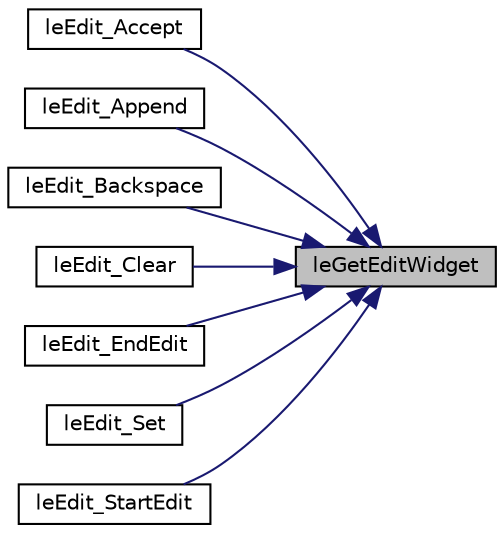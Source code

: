 digraph "leGetEditWidget"
{
 // LATEX_PDF_SIZE
  edge [fontname="Helvetica",fontsize="10",labelfontname="Helvetica",labelfontsize="10"];
  node [fontname="Helvetica",fontsize="10",shape=record];
  rankdir="RL";
  Node1 [label="leGetEditWidget",height=0.2,width=0.4,color="black", fillcolor="grey75", style="filled", fontcolor="black",tooltip="Get edit widget."];
  Node1 -> Node2 [dir="back",color="midnightblue",fontsize="10",style="solid",fontname="Helvetica"];
  Node2 [label="leEdit_Accept",height=0.2,width=0.4,color="black", fillcolor="white", style="filled",URL="$legato__state_8h.html#a449e611179bad13cbf6c360e90447ffb",tooltip="Send accept command."];
  Node1 -> Node3 [dir="back",color="midnightblue",fontsize="10",style="solid",fontname="Helvetica"];
  Node3 [label="leEdit_Append",height=0.2,width=0.4,color="black", fillcolor="white", style="filled",URL="$legato__state_8h.html#a03c09759336c483ba05855a26f71a72b",tooltip="Send start edit command."];
  Node1 -> Node4 [dir="back",color="midnightblue",fontsize="10",style="solid",fontname="Helvetica"];
  Node4 [label="leEdit_Backspace",height=0.2,width=0.4,color="black", fillcolor="white", style="filled",URL="$legato__state_8h.html#a3e0999f6cbe3ad1862b84387dd507846",tooltip="Send backspace command."];
  Node1 -> Node5 [dir="back",color="midnightblue",fontsize="10",style="solid",fontname="Helvetica"];
  Node5 [label="leEdit_Clear",height=0.2,width=0.4,color="black", fillcolor="white", style="filled",URL="$legato__state_8h.html#a5704aed2747ea55bb859d6f37ae505d7",tooltip="Send clear command."];
  Node1 -> Node6 [dir="back",color="midnightblue",fontsize="10",style="solid",fontname="Helvetica"];
  Node6 [label="leEdit_EndEdit",height=0.2,width=0.4,color="black", fillcolor="white", style="filled",URL="$legato__state_8h.html#a62aa3d15b1044cf3de325e3708749580",tooltip="Send end edit command."];
  Node1 -> Node7 [dir="back",color="midnightblue",fontsize="10",style="solid",fontname="Helvetica"];
  Node7 [label="leEdit_Set",height=0.2,width=0.4,color="black", fillcolor="white", style="filled",URL="$legato__state_8h.html#a1632fd57a6a86bee4d68401160b9fd14",tooltip="Send set command."];
  Node1 -> Node8 [dir="back",color="midnightblue",fontsize="10",style="solid",fontname="Helvetica"];
  Node8 [label="leEdit_StartEdit",height=0.2,width=0.4,color="black", fillcolor="white", style="filled",URL="$legato__state_8h.html#a96436ffb2c8bbd68eacd21742b1ae77e",tooltip="Send start edit command."];
}

